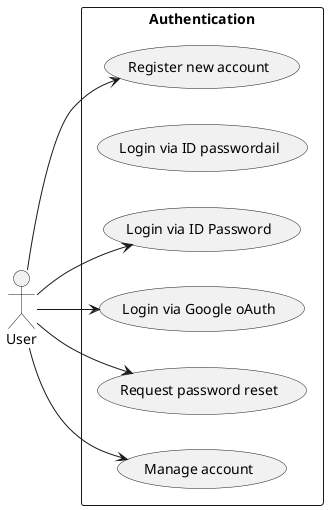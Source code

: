 @startuml DaySave.app Use Case Authentication
left to right direction
actor User
rectangle Authentication {
  ( Register new account )
  User --> ( Register new account )
  ( Login via ID passwordail )
  User --> ( Login via ID Password )
    ( Login via Google oAuth )
  User --> ( Login via Google oAuth )
  ( Request password reset )
  User --> ( Request password reset )
  ( Manage account )
  User --> ( Manage account )
}
@enduml
